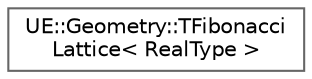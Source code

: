 digraph "Graphical Class Hierarchy"
{
 // INTERACTIVE_SVG=YES
 // LATEX_PDF_SIZE
  bgcolor="transparent";
  edge [fontname=Helvetica,fontsize=10,labelfontname=Helvetica,labelfontsize=10];
  node [fontname=Helvetica,fontsize=10,shape=box,height=0.2,width=0.4];
  rankdir="LR";
  Node0 [id="Node000000",label="UE::Geometry::TFibonacci\lLattice\< RealType \>",height=0.2,width=0.4,color="grey40", fillcolor="white", style="filled",URL="$de/d3d/classUE_1_1Geometry_1_1TFibonacciLattice.html",tooltip="A 2D point set based on the Fibonacci sequence where the i'th point of an N point set can be directly..."];
}
